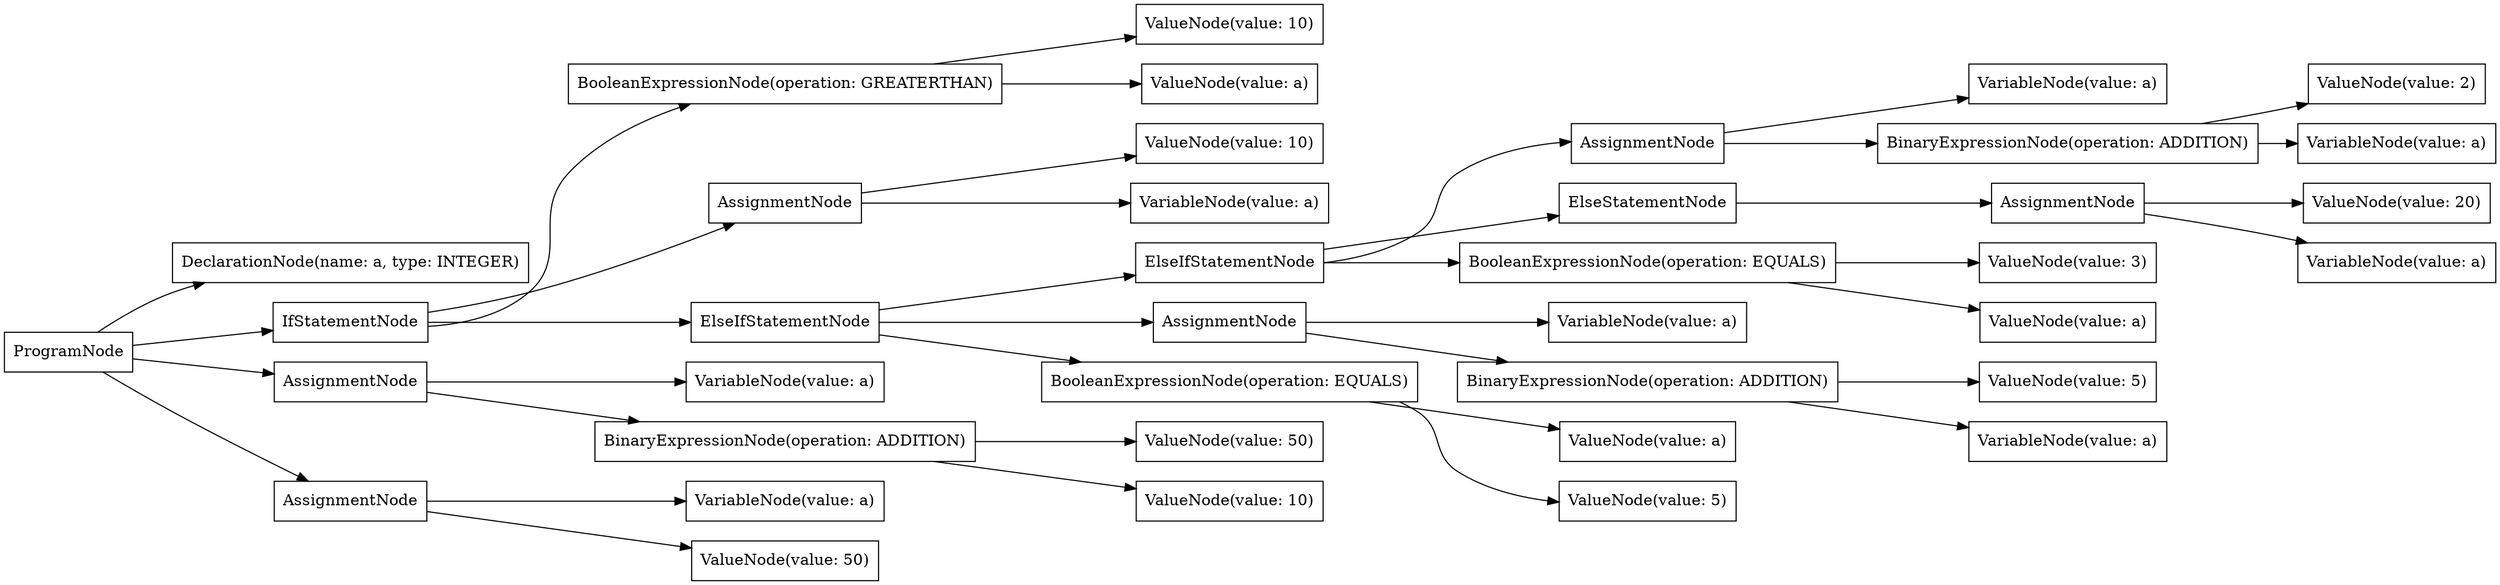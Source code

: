 digraph G {
rankdir=LR
"fc91473d-916f-4ab2-8137-911f1be87f73" [label="ValueNode(value: 5)" shape="box"];
"b1a84f69-2ea3-4959-be6c-c0fd0f7e8416" [label="ValueNode(value: 2)" shape="box"];
"89944111-6b19-4f9b-bcec-f4814f4ce5a5" [label="ValueNode(value: 10)" shape="box"];
"ab3f13bc-73a8-4540-acc8-3ad2bf3538c0" [label="ValueNode(value: a)" shape="box"];
"0ac69b6e-9ba3-409f-8cf1-62db7f14176f" [label="VariableNode(value: a)" shape="box"];
"c065e7d3-8b35-4d64-8308-78f357e1ad7b" [label="ValueNode(value: 50)" shape="box"];
"f0733639-56bd-499f-8349-3ff93522e230" [label="ValueNode(value: 3)" shape="box"];
"306aff1c-b40f-4a07-b8b6-47232298e7ff" [label="ElseIfStatementNode" shape="box"];
"3bbb63ff-b3f7-42f9-a0df-03fc9f4ad7ef" [label="VariableNode(value: a)" shape="box"];
"de28a276-73ef-4193-9a1a-cc5c6751b8fa" [label="ProgramNode" shape="box"];
"c2c061d8-b27f-4a42-b448-9160d014e396" [label="BooleanExpressionNode(operation: GREATERTHAN)" shape="box"];
"242ff0c8-fccf-476d-89c4-c4b8a78e2e38" [label="AssignmentNode" shape="box"];
"e7dc4390-a60f-4a0c-ba93-c32d9e15e8f6" [label="DeclarationNode(name: a, type: INTEGER)" shape="box"];
"d159b282-c141-4a9a-95fb-8f04d90293ee" [label="ValueNode(value: 10)" shape="box"];
"c4a2b822-7f05-4318-b1ba-75717c2b2429" [label="AssignmentNode" shape="box"];
"7b451699-1c57-418b-836e-758edf3a47ce" [label="VariableNode(value: a)" shape="box"];
"80edd050-2043-4fe4-bae9-e3055e8177a1" [label="AssignmentNode" shape="box"];
"d9e2c5c9-7480-4fa2-b885-3415321c085d" [label="IfStatementNode" shape="box"];
"90d76899-32f7-44b2-a9d0-ee53925bd94e" [label="ValueNode(value: a)" shape="box"];
"6e37471e-0616-47db-b288-9bb60af81342" [label="ValueNode(value: 50)" shape="box"];
"a00b871d-07b6-4edb-8d01-30f4f48b17e6" [label="BinaryExpressionNode(operation: ADDITION)" shape="box"];
"97ceb153-4726-45c8-bc2f-00b0f4f4a3bc" [label="AssignmentNode" shape="box"];
"58248deb-caf8-48e9-8999-b710310133f1" [label="ValueNode(value: 10)" shape="box"];
"ed2e747e-a792-42ca-a5eb-33b4a64f43b0" [label="VariableNode(value: a)" shape="box"];
"189de258-eb5c-4a9b-932b-47d4553277e5" [label="BinaryExpressionNode(operation: ADDITION)" shape="box"];
"9287ad70-6315-40d4-b38d-9bc426ac5ab8" [label="AssignmentNode" shape="box"];
"66cfd2fc-9af1-4ab0-9630-2a0f55f26114" [label="ValueNode(value: a)" shape="box"];
"d0d5b5ca-754b-4d21-bbf2-08b175c5e19e" [label="ValueNode(value: 20)" shape="box"];
"5ab7579e-3e25-4599-8efa-fc4d6176693a" [label="VariableNode(value: a)" shape="box"];
"dde07722-2488-496e-8c2f-efb0a4e8e03c" [label="BooleanExpressionNode(operation: EQUALS)" shape="box"];
"868b1508-e541-40a0-9035-4de8040bd49b" [label="VariableNode(value: a)" shape="box"];
"55da513b-a6b1-41c3-af15-24bcf8e1c2b4" [label="AssignmentNode" shape="box"];
"0a5fbe4b-16e7-476d-a464-c42e9e8553a4" [label="ElseIfStatementNode" shape="box"];
"4e4d44f8-b34f-4a59-8c76-927628f4b360" [label="VariableNode(value: a)" shape="box"];
"9ec037fb-97b8-490c-84cf-53334eb4ba70" [label="VariableNode(value: a)" shape="box"];
"a88d92ee-3245-4645-b84a-a90f8ee108bf" [label="ValueNode(value: 5)" shape="box"];
"8064e8df-728e-4230-9685-b7cc7e5ce0ed" [label="ElseStatementNode" shape="box"];
"17190af0-00fa-4a03-8443-b88405b8d0d1" [label="BooleanExpressionNode(operation: EQUALS)" shape="box"];
"5dcded86-6654-414d-af39-f00399d01507" [label="BinaryExpressionNode(operation: ADDITION)" shape="box"];
"de28a276-73ef-4193-9a1a-cc5c6751b8fa" -> "e7dc4390-a60f-4a0c-ba93-c32d9e15e8f6";
"de28a276-73ef-4193-9a1a-cc5c6751b8fa" -> "9287ad70-6315-40d4-b38d-9bc426ac5ab8";
"9287ad70-6315-40d4-b38d-9bc426ac5ab8" -> "0ac69b6e-9ba3-409f-8cf1-62db7f14176f";
"9287ad70-6315-40d4-b38d-9bc426ac5ab8" -> "6e37471e-0616-47db-b288-9bb60af81342";
"de28a276-73ef-4193-9a1a-cc5c6751b8fa" -> "d9e2c5c9-7480-4fa2-b885-3415321c085d";
"d9e2c5c9-7480-4fa2-b885-3415321c085d" -> "c2c061d8-b27f-4a42-b448-9160d014e396";
"c2c061d8-b27f-4a42-b448-9160d014e396" -> "90d76899-32f7-44b2-a9d0-ee53925bd94e";
"c2c061d8-b27f-4a42-b448-9160d014e396" -> "89944111-6b19-4f9b-bcec-f4814f4ce5a5";
"d9e2c5c9-7480-4fa2-b885-3415321c085d" -> "80edd050-2043-4fe4-bae9-e3055e8177a1";
"80edd050-2043-4fe4-bae9-e3055e8177a1" -> "4e4d44f8-b34f-4a59-8c76-927628f4b360";
"80edd050-2043-4fe4-bae9-e3055e8177a1" -> "58248deb-caf8-48e9-8999-b710310133f1";
"d9e2c5c9-7480-4fa2-b885-3415321c085d" -> "0a5fbe4b-16e7-476d-a464-c42e9e8553a4";
"0a5fbe4b-16e7-476d-a464-c42e9e8553a4" -> "dde07722-2488-496e-8c2f-efb0a4e8e03c";
"dde07722-2488-496e-8c2f-efb0a4e8e03c" -> "ab3f13bc-73a8-4540-acc8-3ad2bf3538c0";
"dde07722-2488-496e-8c2f-efb0a4e8e03c" -> "a88d92ee-3245-4645-b84a-a90f8ee108bf";
"0a5fbe4b-16e7-476d-a464-c42e9e8553a4" -> "c4a2b822-7f05-4318-b1ba-75717c2b2429";
"c4a2b822-7f05-4318-b1ba-75717c2b2429" -> "868b1508-e541-40a0-9035-4de8040bd49b";
"c4a2b822-7f05-4318-b1ba-75717c2b2429" -> "5dcded86-6654-414d-af39-f00399d01507";
"5dcded86-6654-414d-af39-f00399d01507" -> "7b451699-1c57-418b-836e-758edf3a47ce";
"5dcded86-6654-414d-af39-f00399d01507" -> "fc91473d-916f-4ab2-8137-911f1be87f73";
"0a5fbe4b-16e7-476d-a464-c42e9e8553a4" -> "306aff1c-b40f-4a07-b8b6-47232298e7ff";
"306aff1c-b40f-4a07-b8b6-47232298e7ff" -> "17190af0-00fa-4a03-8443-b88405b8d0d1";
"17190af0-00fa-4a03-8443-b88405b8d0d1" -> "66cfd2fc-9af1-4ab0-9630-2a0f55f26114";
"17190af0-00fa-4a03-8443-b88405b8d0d1" -> "f0733639-56bd-499f-8349-3ff93522e230";
"306aff1c-b40f-4a07-b8b6-47232298e7ff" -> "242ff0c8-fccf-476d-89c4-c4b8a78e2e38";
"242ff0c8-fccf-476d-89c4-c4b8a78e2e38" -> "3bbb63ff-b3f7-42f9-a0df-03fc9f4ad7ef";
"242ff0c8-fccf-476d-89c4-c4b8a78e2e38" -> "a00b871d-07b6-4edb-8d01-30f4f48b17e6";
"a00b871d-07b6-4edb-8d01-30f4f48b17e6" -> "9ec037fb-97b8-490c-84cf-53334eb4ba70";
"a00b871d-07b6-4edb-8d01-30f4f48b17e6" -> "b1a84f69-2ea3-4959-be6c-c0fd0f7e8416";
"306aff1c-b40f-4a07-b8b6-47232298e7ff" -> "8064e8df-728e-4230-9685-b7cc7e5ce0ed";
"8064e8df-728e-4230-9685-b7cc7e5ce0ed" -> "55da513b-a6b1-41c3-af15-24bcf8e1c2b4";
"55da513b-a6b1-41c3-af15-24bcf8e1c2b4" -> "5ab7579e-3e25-4599-8efa-fc4d6176693a";
"55da513b-a6b1-41c3-af15-24bcf8e1c2b4" -> "d0d5b5ca-754b-4d21-bbf2-08b175c5e19e";
"de28a276-73ef-4193-9a1a-cc5c6751b8fa" -> "97ceb153-4726-45c8-bc2f-00b0f4f4a3bc";
"97ceb153-4726-45c8-bc2f-00b0f4f4a3bc" -> "ed2e747e-a792-42ca-a5eb-33b4a64f43b0";
"97ceb153-4726-45c8-bc2f-00b0f4f4a3bc" -> "189de258-eb5c-4a9b-932b-47d4553277e5";
"189de258-eb5c-4a9b-932b-47d4553277e5" -> "d159b282-c141-4a9a-95fb-8f04d90293ee";
"189de258-eb5c-4a9b-932b-47d4553277e5" -> "c065e7d3-8b35-4d64-8308-78f357e1ad7b";
}